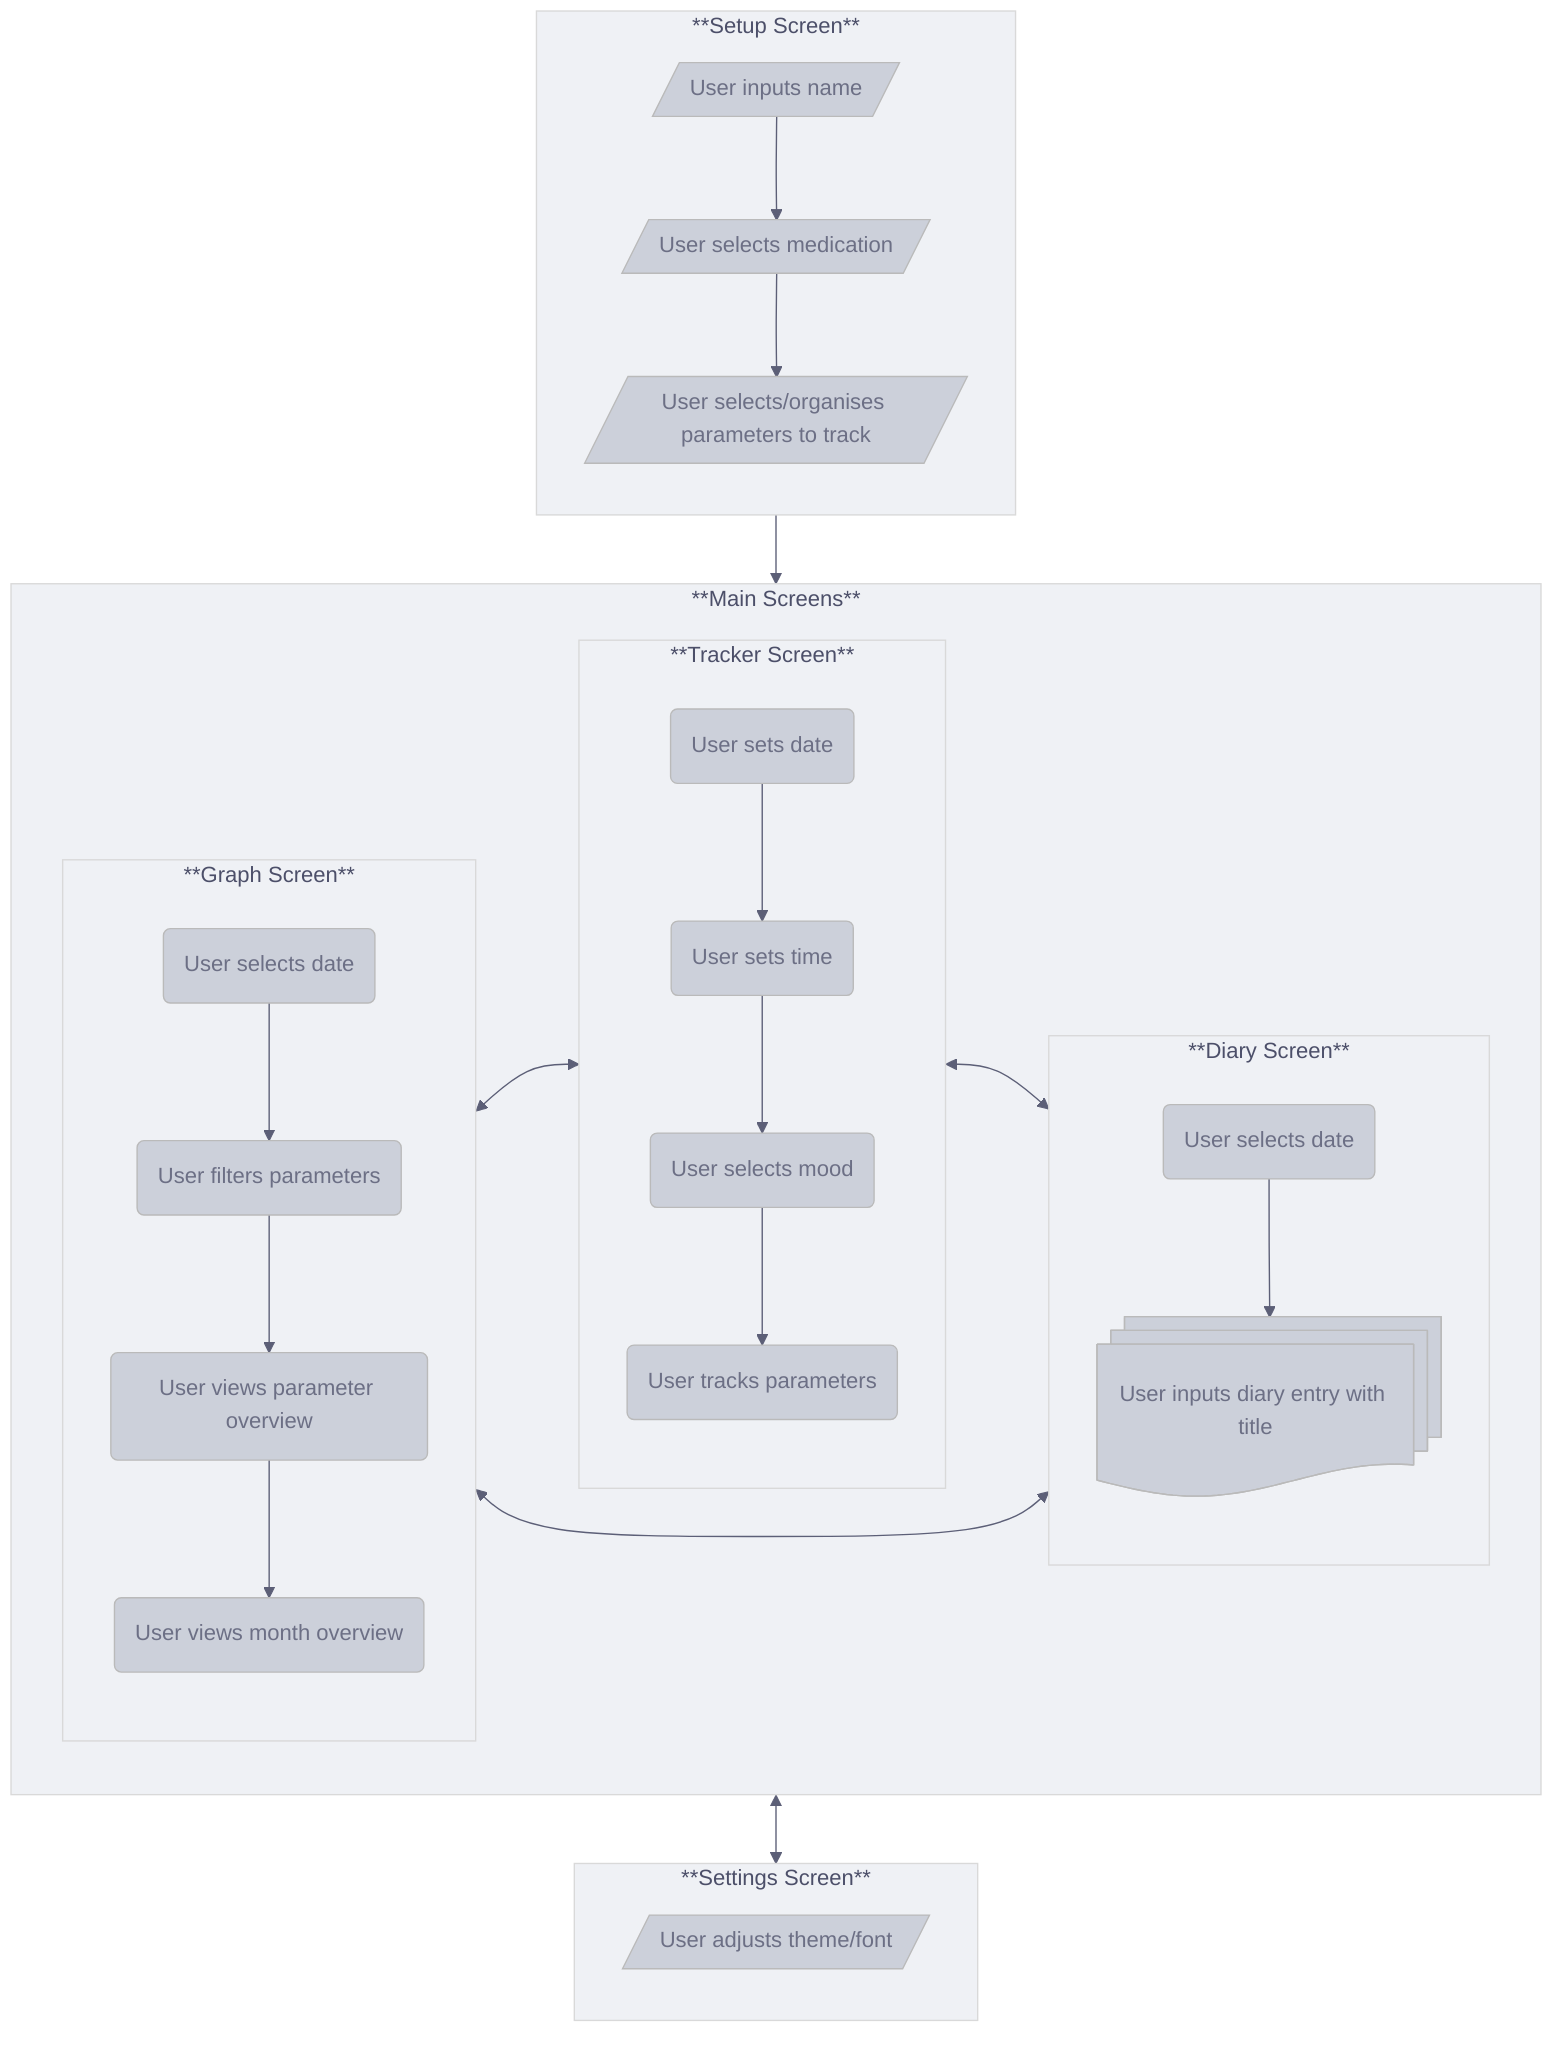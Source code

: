 %%{init: {
    'flowchart' : {'curve' : 'basis'},
    "theme": "base",
        "themeVariables": {
        "primaryColor": "#ccd0da",
        "primaryTextColor": "#6c6f85",
        "secondaryColor": "#eff1f5",
        "tertiaryColor": "#eff1f5",
        "tertiaryTextColor": "#4c4f69",
        "lineColor": "#5c5f77"
        }
}}%%

flowchart TB
    subgraph SET [**Setup Screen**]
        direction TB
        %%SET_START@{ shape: rounded, label: "User opens app" }
        SET_NAME@{ shape: lean-r, label: "User inputs name" }
        SET_MED@{ shape: lean-r, label: "User selects medication" }
        %%SET_TWO@{ shape: rounded, label: "User swipes right" }
        SET_PARA@{ shape: lean-r, label: "User selects/organises parameters to track" }
        %%SET_THREE@{ shape: lean-r, label: "User swipes right" }
        %%SET_THEME@{ shape: lean-r, label: "User selects theme/font" }
        %%SET_OPT@{ shape: lean-r, label: "User opts into streaks/rewards" }
        %%SET_FEED@{ shape: lean-r, label: "User opts into auditory/haptic feedback" }
        %%SET_FOUR@{ shape: rounded, label: "User swipes right" }
        %%SET_REM@{ shape: lean-r, label: "User sets reminders" }
        %%SET_END@{ shape: rounded, label: "User finishes setup" }
    end

    %%SET_START-->SET_NAME-->SET_MED-->SET_TWO-->SET_PARA-->SET_THREE-->SET_THEME-->SET_OPT-->SET_FEED-->SET_FOUR-->SET_REM-->SET_END-->TRACK
    SET_NAME-->SET_MED-->SET_PARA
    %%style SET_START stroke: #40a02b
    %%style SET_END stroke: #1e66f5

    %%NAV@{ shape: rounded, label: "Navigation bar" }

    subgraph MAIN [**Main Screens**]
        direction LR
        subgraph TRACK [**Tracker Screen**]
            direction TB
            TRACK_DATE@{ shape: rounded, label: "User sets date" }
            TRACK_TIME@{ shape: rounded, label: "User sets time" }
            TRACK_MOOD@{ shape: rounded, label: "User selects mood" }
            TRACK_TRACK@{ shape: rounded, label: "User tracks parameters" }
            
        end

        TRACK_DATE-->TRACK_TIME-->TRACK_MOOD-->TRACK_TRACK


        subgraph DIARY [**Diary Screen**]
            direction TB
            DIARY_DATE@{ shape: rounded, label: "User selects date" }
            DIARY_ENTRY@{ shape: docs, label: "User inputs diary entry with title" }
        end

        DIARY_DATE-->DIARY_ENTRY



        subgraph GRAPH [**Graph Screen**]
            direction TB
            GRAPH_DATE@{ shape: rounded, label: "User selects date" }
            GRAPH_FILTER@{ shape: rounded, label: "User filters parameters" }
            GRAPH_PARA@{ shape: rounded, label: "User views parameter overview" }
            GRAPH_MONTH@{ shape: rounded, label: "User views month overview" }
        end
    end

    subgraph SETTINGS [**Settings Screen**]
        direction TB
        SETT_THEME@{ shape: lean-r, label: "User adjusts theme/font" }
        %%SETT_NOTIF@{ shape: lean-r, label: "User adjusts notifications" }
        %%SETT_EXP@{ shape: lean-r, label: "User exports data" }
        
    end

    GRAPH_DATE-->GRAPH_FILTER-->GRAPH_PARA-->GRAPH_MONTH

    SET-->MAIN
    GRAPH<-->TRACK
    TRACK<-->DIARY
    GRAPH<-->DIARY
    MAIN<-->SETTINGS